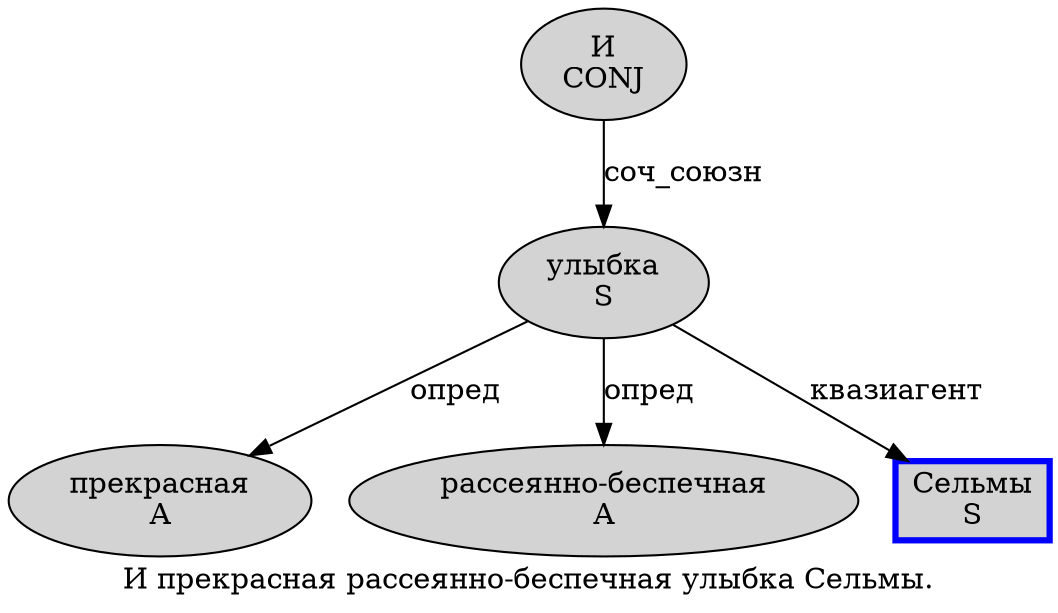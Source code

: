 digraph SENTENCE_340 {
	graph [label="И прекрасная рассеянно-беспечная улыбка Сельмы."]
	node [style=filled]
		0 [label="И
CONJ" color="" fillcolor=lightgray penwidth=1 shape=ellipse]
		1 [label="прекрасная
A" color="" fillcolor=lightgray penwidth=1 shape=ellipse]
		2 [label="рассеянно-беспечная
A" color="" fillcolor=lightgray penwidth=1 shape=ellipse]
		3 [label="улыбка
S" color="" fillcolor=lightgray penwidth=1 shape=ellipse]
		4 [label="Сельмы
S" color=blue fillcolor=lightgray penwidth=3 shape=box]
			3 -> 1 [label="опред"]
			3 -> 2 [label="опред"]
			3 -> 4 [label="квазиагент"]
			0 -> 3 [label="соч_союзн"]
}